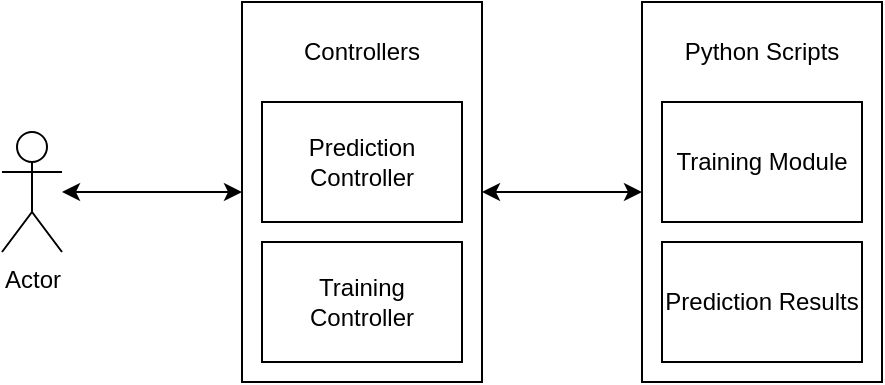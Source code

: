 <mxfile version="24.5.3" type="device">
  <diagram name="Page-1" id="X7hjGmZdpJKSLKkqAEZF">
    <mxGraphModel dx="1420" dy="822" grid="1" gridSize="10" guides="1" tooltips="1" connect="1" arrows="1" fold="1" page="1" pageScale="1" pageWidth="827" pageHeight="1169" math="0" shadow="0">
      <root>
        <mxCell id="0" />
        <mxCell id="1" parent="0" />
        <mxCell id="16GQO6CsjFOEJ0Fk5km2-1" value="Actor" style="shape=umlActor;verticalLabelPosition=bottom;verticalAlign=top;html=1;outlineConnect=0;" vertex="1" parent="1">
          <mxGeometry x="120" y="345" width="30" height="60" as="geometry" />
        </mxCell>
        <mxCell id="16GQO6CsjFOEJ0Fk5km2-10" value="" style="group" vertex="1" connectable="0" parent="1">
          <mxGeometry x="440" y="280" width="120" height="190" as="geometry" />
        </mxCell>
        <mxCell id="16GQO6CsjFOEJ0Fk5km2-8" value="" style="rounded=0;whiteSpace=wrap;html=1;" vertex="1" parent="16GQO6CsjFOEJ0Fk5km2-10">
          <mxGeometry width="120" height="190" as="geometry" />
        </mxCell>
        <mxCell id="16GQO6CsjFOEJ0Fk5km2-6" value="Training Module" style="rounded=0;whiteSpace=wrap;html=1;" vertex="1" parent="16GQO6CsjFOEJ0Fk5km2-10">
          <mxGeometry x="10" y="50" width="100" height="60" as="geometry" />
        </mxCell>
        <mxCell id="16GQO6CsjFOEJ0Fk5km2-7" value="Prediction Results" style="rounded=0;whiteSpace=wrap;html=1;" vertex="1" parent="16GQO6CsjFOEJ0Fk5km2-10">
          <mxGeometry x="10" y="120" width="100" height="60" as="geometry" />
        </mxCell>
        <mxCell id="16GQO6CsjFOEJ0Fk5km2-9" value="Python Scripts" style="text;html=1;align=center;verticalAlign=middle;whiteSpace=wrap;rounded=0;" vertex="1" parent="16GQO6CsjFOEJ0Fk5km2-10">
          <mxGeometry x="20" y="10" width="80" height="30" as="geometry" />
        </mxCell>
        <mxCell id="16GQO6CsjFOEJ0Fk5km2-11" value="" style="group" vertex="1" connectable="0" parent="1">
          <mxGeometry x="240" y="280" width="120" height="190" as="geometry" />
        </mxCell>
        <mxCell id="16GQO6CsjFOEJ0Fk5km2-2" value="" style="rounded=0;whiteSpace=wrap;html=1;" vertex="1" parent="16GQO6CsjFOEJ0Fk5km2-11">
          <mxGeometry width="120" height="190" as="geometry" />
        </mxCell>
        <mxCell id="16GQO6CsjFOEJ0Fk5km2-3" value="Training Controller" style="rounded=0;whiteSpace=wrap;html=1;" vertex="1" parent="16GQO6CsjFOEJ0Fk5km2-11">
          <mxGeometry x="10" y="120" width="100" height="60" as="geometry" />
        </mxCell>
        <mxCell id="16GQO6CsjFOEJ0Fk5km2-4" value="Prediction Controller" style="rounded=0;whiteSpace=wrap;html=1;" vertex="1" parent="16GQO6CsjFOEJ0Fk5km2-11">
          <mxGeometry x="10" y="50" width="100" height="60" as="geometry" />
        </mxCell>
        <mxCell id="16GQO6CsjFOEJ0Fk5km2-5" value="Controllers" style="text;html=1;align=center;verticalAlign=middle;whiteSpace=wrap;rounded=0;" vertex="1" parent="16GQO6CsjFOEJ0Fk5km2-11">
          <mxGeometry x="30" y="10" width="60" height="30" as="geometry" />
        </mxCell>
        <mxCell id="16GQO6CsjFOEJ0Fk5km2-12" value="" style="endArrow=classic;startArrow=classic;html=1;rounded=0;" edge="1" parent="1" source="16GQO6CsjFOEJ0Fk5km2-8" target="16GQO6CsjFOEJ0Fk5km2-2">
          <mxGeometry width="50" height="50" relative="1" as="geometry">
            <mxPoint x="430" y="400" as="sourcePoint" />
            <mxPoint x="480" y="350" as="targetPoint" />
          </mxGeometry>
        </mxCell>
        <mxCell id="16GQO6CsjFOEJ0Fk5km2-13" value="" style="endArrow=classic;startArrow=classic;html=1;rounded=0;" edge="1" parent="1" source="16GQO6CsjFOEJ0Fk5km2-2" target="16GQO6CsjFOEJ0Fk5km2-1">
          <mxGeometry width="50" height="50" relative="1" as="geometry">
            <mxPoint x="450" y="385" as="sourcePoint" />
            <mxPoint x="370" y="385" as="targetPoint" />
          </mxGeometry>
        </mxCell>
      </root>
    </mxGraphModel>
  </diagram>
</mxfile>
